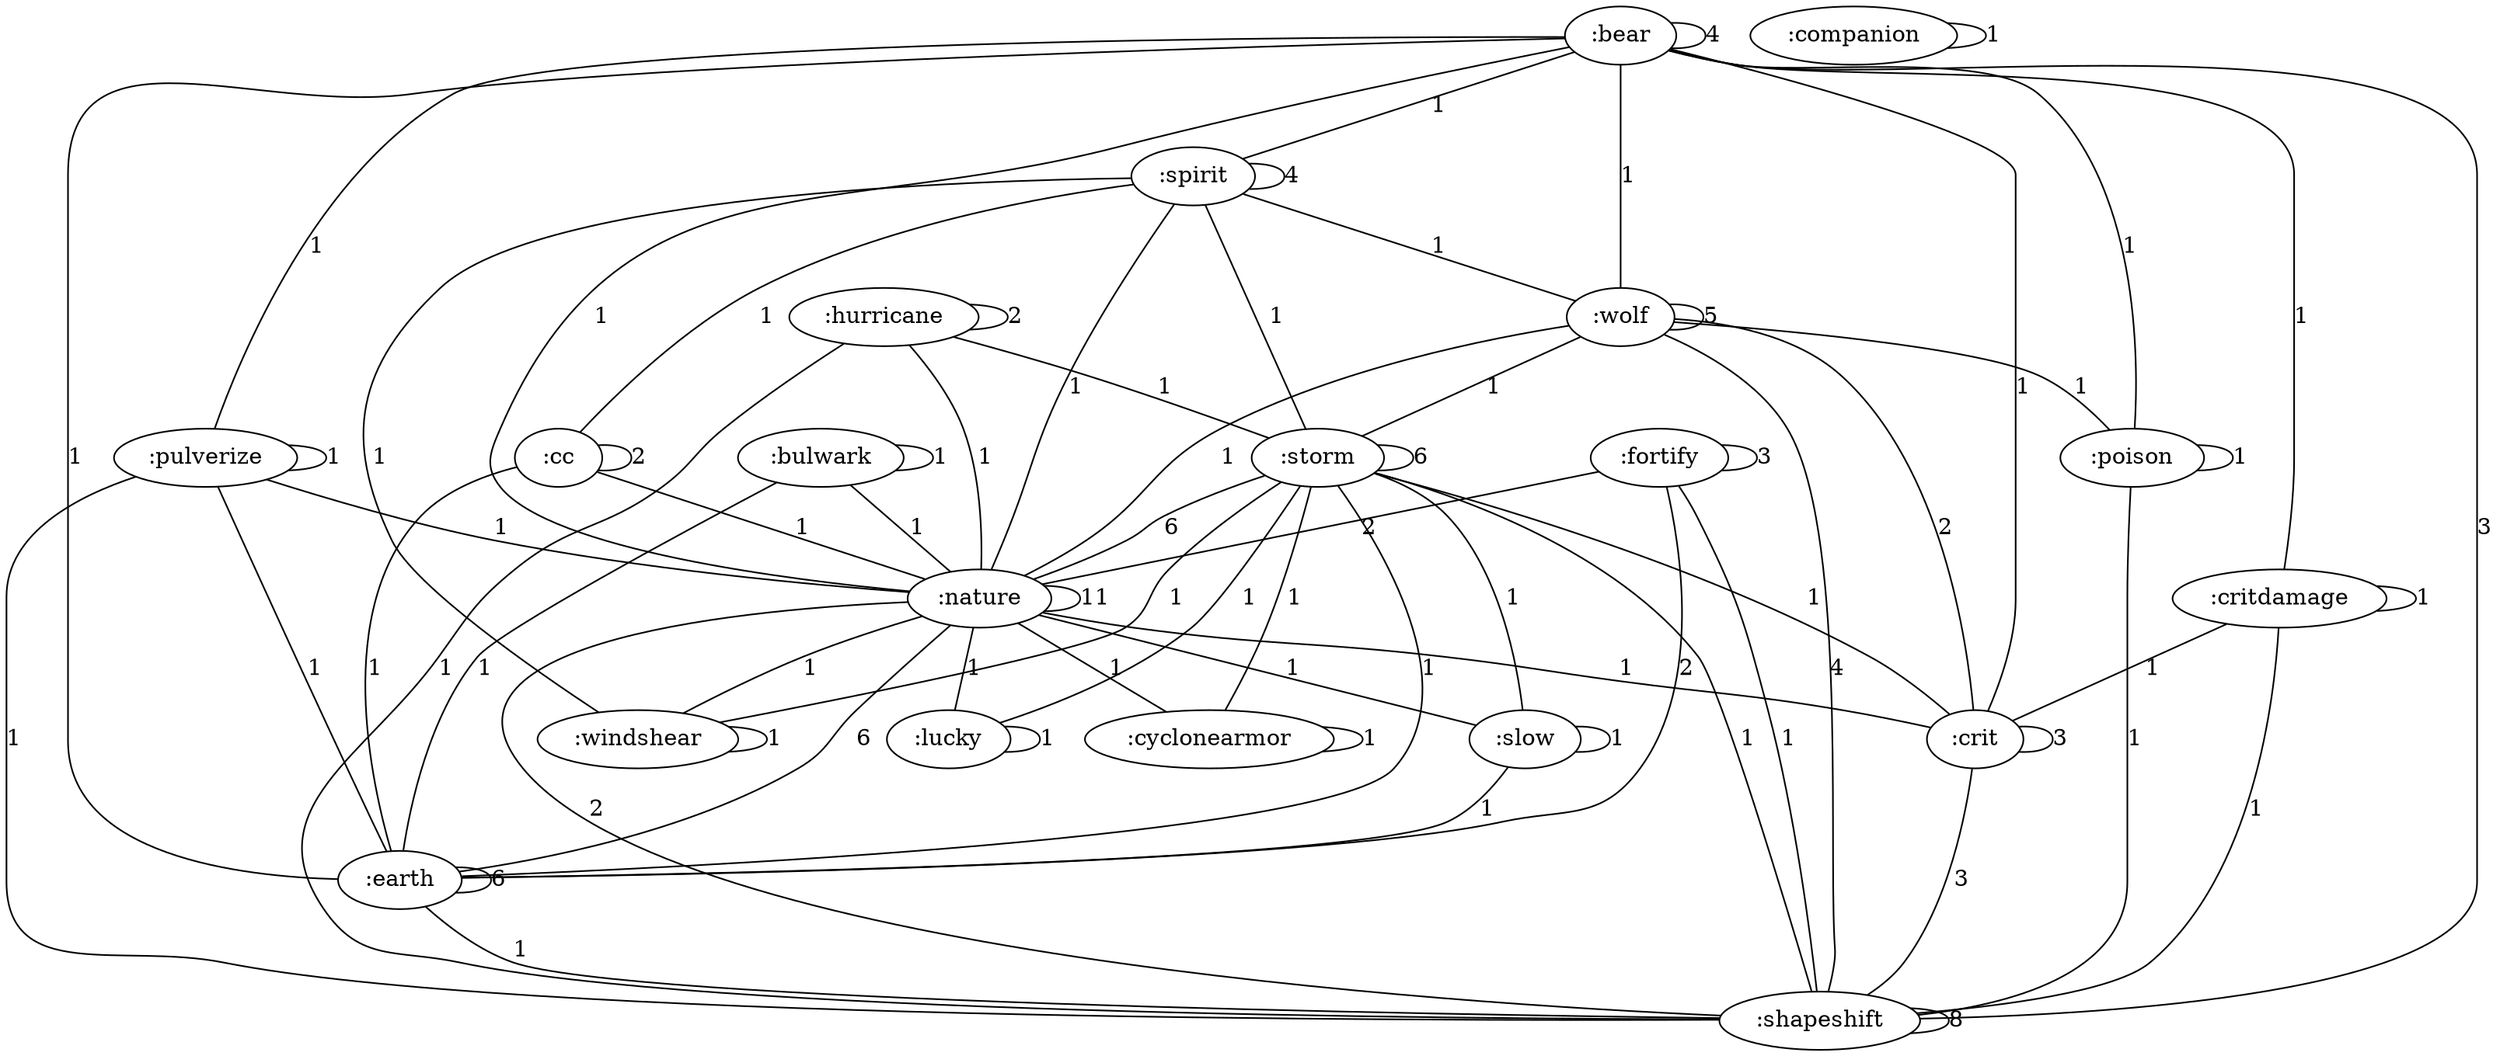 graph "graph" {
  ":hurricane" -- ":nature" ["label"="1"]
  ":hurricane" -- ":storm" ["label"="1"]
  ":hurricane" -- ":hurricane" ["label"="2"]
  ":hurricane" -- ":shapeshift" ["label"="1"]
  ":fortify" -- ":fortify" ["label"="3"]
  ":fortify" -- ":earth" ["label"="2"]
  ":fortify" -- ":nature" ["label"="2"]
  ":fortify" -- ":shapeshift" ["label"="1"]
  ":bear" -- ":bear" ["label"="4"]
  ":bear" -- ":spirit" ["label"="1"]
  ":bear" -- ":pulverize" ["label"="1"]
  ":bear" -- ":wolf" ["label"="1"]
  ":bear" -- ":critdamage" ["label"="1"]
  ":bear" -- ":nature" ["label"="1"]
  ":bear" -- ":crit" ["label"="1"]
  ":bear" -- ":earth" ["label"="1"]
  ":bear" -- ":poison" ["label"="1"]
  ":bear" -- ":shapeshift" ["label"="3"]
  ":bulwark" -- ":earth" ["label"="1"]
  ":bulwark" -- ":nature" ["label"="1"]
  ":bulwark" -- ":bulwark" ["label"="1"]
  ":spirit" -- ":windshear" ["label"="1"]
  ":spirit" -- ":spirit" ["label"="4"]
  ":spirit" -- ":storm" ["label"="1"]
  ":spirit" -- ":nature" ["label"="1"]
  ":spirit" -- ":cc" ["label"="1"]
  ":spirit" -- ":wolf" ["label"="1"]
  ":companion" -- ":companion" ["label"="1"]
  ":pulverize" -- ":earth" ["label"="1"]
  ":pulverize" -- ":nature" ["label"="1"]
  ":pulverize" -- ":pulverize" ["label"="1"]
  ":pulverize" -- ":shapeshift" ["label"="1"]
  ":wolf" -- ":wolf" ["label"="5"]
  ":wolf" -- ":nature" ["label"="1"]
  ":wolf" -- ":storm" ["label"="1"]
  ":wolf" -- ":crit" ["label"="2"]
  ":wolf" -- ":shapeshift" ["label"="4"]
  ":wolf" -- ":poison" ["label"="1"]
  ":critdamage" -- ":crit" ["label"="1"]
  ":critdamage" -- ":critdamage" ["label"="1"]
  ":critdamage" -- ":shapeshift" ["label"="1"]
  ":storm" -- ":storm" ["label"="6"]
  ":storm" -- ":nature" ["label"="6"]
  ":storm" -- ":cyclonearmor" ["label"="1"]
  ":storm" -- ":crit" ["label"="1"]
  ":storm" -- ":slow" ["label"="1"]
  ":storm" -- ":earth" ["label"="1"]
  ":storm" -- ":lucky" ["label"="1"]
  ":storm" -- ":windshear" ["label"="1"]
  ":storm" -- ":shapeshift" ["label"="1"]
  ":cc" -- ":earth" ["label"="1"]
  ":cc" -- ":cc" ["label"="2"]
  ":cc" -- ":nature" ["label"="1"]
  ":nature" -- ":nature" ["label"="11"]
  ":nature" -- ":cyclonearmor" ["label"="1"]
  ":nature" -- ":crit" ["label"="1"]
  ":nature" -- ":slow" ["label"="1"]
  ":nature" -- ":earth" ["label"="6"]
  ":nature" -- ":lucky" ["label"="1"]
  ":nature" -- ":windshear" ["label"="1"]
  ":nature" -- ":shapeshift" ["label"="2"]
  ":cyclonearmor" -- ":cyclonearmor" ["label"="1"]
  ":crit" -- ":crit" ["label"="3"]
  ":crit" -- ":shapeshift" ["label"="3"]
  ":slow" -- ":earth" ["label"="1"]
  ":slow" -- ":slow" ["label"="1"]
  ":earth" -- ":earth" ["label"="6"]
  ":earth" -- ":shapeshift" ["label"="1"]
  ":lucky" -- ":lucky" ["label"="1"]
  ":windshear" -- ":windshear" ["label"="1"]
  ":poison" -- ":poison" ["label"="1"]
  ":poison" -- ":shapeshift" ["label"="1"]
  ":shapeshift" -- ":shapeshift" ["label"="8"]
  ":hurricane"
  ":fortify"
  ":bear"
  ":bulwark"
  ":spirit"
  ":companion"
  ":pulverize"
  ":wolf"
  ":critdamage"
  ":storm"
  ":cc"
  ":nature"
  ":cyclonearmor"
  ":crit"
  ":slow"
  ":earth"
  ":lucky"
  ":windshear"
  ":poison"
  ":shapeshift"
}